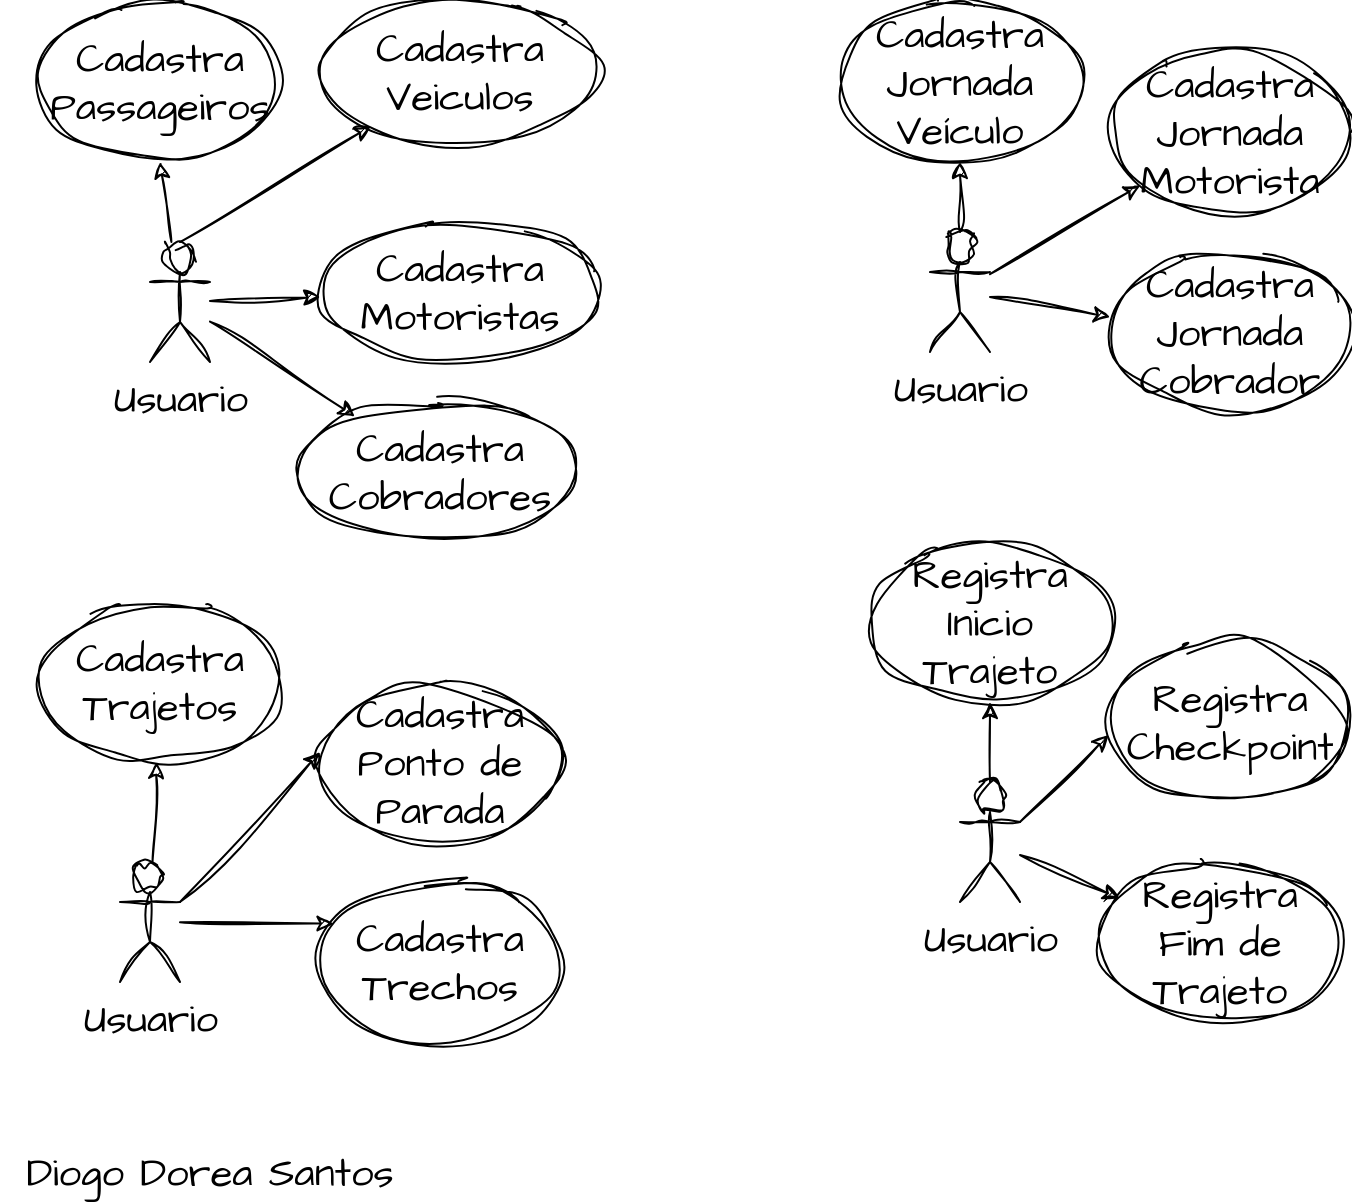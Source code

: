 <mxfile version="22.1.17" type="device">
  <diagram name="Página-1" id="oAkp8REEhYpMjFryhqJl">
    <mxGraphModel dx="1349" dy="630" grid="1" gridSize="10" guides="1" tooltips="1" connect="1" arrows="1" fold="1" page="1" pageScale="1" pageWidth="827" pageHeight="1169" math="0" shadow="0">
      <root>
        <mxCell id="0" />
        <mxCell id="1" parent="0" />
        <mxCell id="7E6fNlSnegTZEaFqMz3E-1" value="Usuario" style="shape=umlActor;verticalLabelPosition=bottom;verticalAlign=top;html=1;outlineConnect=0;sketch=1;hachureGap=4;jiggle=2;curveFitting=1;fontFamily=Architects Daughter;fontSource=https%3A%2F%2Ffonts.googleapis.com%2Fcss%3Ffamily%3DArchitects%2BDaughter;fontSize=20;" vertex="1" parent="1">
          <mxGeometry x="105" y="150" width="30" height="60" as="geometry" />
        </mxCell>
        <mxCell id="7E6fNlSnegTZEaFqMz3E-2" value="Usuario" style="shape=umlActor;verticalLabelPosition=bottom;verticalAlign=top;html=1;sketch=1;hachureGap=4;jiggle=2;curveFitting=1;fontFamily=Architects Daughter;fontSource=https%3A%2F%2Ffonts.googleapis.com%2Fcss%3Ffamily%3DArchitects%2BDaughter;fontSize=20;" vertex="1" parent="1">
          <mxGeometry x="90" y="460" width="30" height="60" as="geometry" />
        </mxCell>
        <mxCell id="7E6fNlSnegTZEaFqMz3E-9" value="Cadastra Veiculos" style="ellipse;whiteSpace=wrap;html=1;sketch=1;hachureGap=4;jiggle=2;curveFitting=1;fontFamily=Architects Daughter;fontSource=https%3A%2F%2Ffonts.googleapis.com%2Fcss%3Ffamily%3DArchitects%2BDaughter;fontSize=20;" vertex="1" parent="1">
          <mxGeometry x="190" y="30" width="140" height="70" as="geometry" />
        </mxCell>
        <mxCell id="7E6fNlSnegTZEaFqMz3E-10" value="Cadastra&lt;br&gt;Motoristas" style="ellipse;whiteSpace=wrap;html=1;sketch=1;hachureGap=4;jiggle=2;curveFitting=1;fontFamily=Architects Daughter;fontSource=https%3A%2F%2Ffonts.googleapis.com%2Fcss%3Ffamily%3DArchitects%2BDaughter;fontSize=20;" vertex="1" parent="1">
          <mxGeometry x="190" y="140" width="140" height="70" as="geometry" />
        </mxCell>
        <mxCell id="7E6fNlSnegTZEaFqMz3E-11" value="Cadastra&lt;br&gt;Cobradores" style="ellipse;whiteSpace=wrap;html=1;sketch=1;hachureGap=4;jiggle=2;curveFitting=1;fontFamily=Architects Daughter;fontSource=https%3A%2F%2Ffonts.googleapis.com%2Fcss%3Ffamily%3DArchitects%2BDaughter;fontSize=20;" vertex="1" parent="1">
          <mxGeometry x="180" y="230" width="140" height="70" as="geometry" />
        </mxCell>
        <mxCell id="7E6fNlSnegTZEaFqMz3E-12" value="Cadastra&lt;br&gt;Passageiros" style="ellipse;whiteSpace=wrap;html=1;sketch=1;hachureGap=4;jiggle=2;curveFitting=1;fontFamily=Architects Daughter;fontSource=https%3A%2F%2Ffonts.googleapis.com%2Fcss%3Ffamily%3DArchitects%2BDaughter;fontSize=20;" vertex="1" parent="1">
          <mxGeometry x="50" y="30" width="120" height="80" as="geometry" />
        </mxCell>
        <mxCell id="7E6fNlSnegTZEaFqMz3E-14" value="" style="endArrow=classic;html=1;rounded=0;sketch=1;hachureGap=4;jiggle=2;curveFitting=1;fontFamily=Architects Daughter;fontSource=https%3A%2F%2Ffonts.googleapis.com%2Fcss%3Ffamily%3DArchitects%2BDaughter;fontSize=16;" edge="1" parent="1" source="7E6fNlSnegTZEaFqMz3E-1" target="7E6fNlSnegTZEaFqMz3E-10">
          <mxGeometry relative="1" as="geometry">
            <mxPoint x="400" y="320" as="sourcePoint" />
            <mxPoint x="490" y="320" as="targetPoint" />
          </mxGeometry>
        </mxCell>
        <mxCell id="7E6fNlSnegTZEaFqMz3E-16" value="" style="endArrow=classic;html=1;rounded=0;sketch=1;hachureGap=4;jiggle=2;curveFitting=1;fontFamily=Architects Daughter;fontSource=https%3A%2F%2Ffonts.googleapis.com%2Fcss%3Ffamily%3DArchitects%2BDaughter;fontSize=16;" edge="1" parent="1" source="7E6fNlSnegTZEaFqMz3E-1" target="7E6fNlSnegTZEaFqMz3E-11">
          <mxGeometry width="50" height="50" relative="1" as="geometry">
            <mxPoint x="420" y="350" as="sourcePoint" />
            <mxPoint x="470" y="300" as="targetPoint" />
          </mxGeometry>
        </mxCell>
        <mxCell id="7E6fNlSnegTZEaFqMz3E-17" value="" style="endArrow=classic;html=1;rounded=0;sketch=1;hachureGap=4;jiggle=2;curveFitting=1;fontFamily=Architects Daughter;fontSource=https%3A%2F%2Ffonts.googleapis.com%2Fcss%3Ffamily%3DArchitects%2BDaughter;fontSize=16;entryX=0.5;entryY=1;entryDx=0;entryDy=0;" edge="1" parent="1" source="7E6fNlSnegTZEaFqMz3E-1" target="7E6fNlSnegTZEaFqMz3E-12">
          <mxGeometry width="50" height="50" relative="1" as="geometry">
            <mxPoint x="130" y="210" as="sourcePoint" />
            <mxPoint x="130" y="310" as="targetPoint" />
          </mxGeometry>
        </mxCell>
        <mxCell id="7E6fNlSnegTZEaFqMz3E-18" value="" style="endArrow=classic;html=1;rounded=0;sketch=1;hachureGap=4;jiggle=2;curveFitting=1;fontFamily=Architects Daughter;fontSource=https%3A%2F%2Ffonts.googleapis.com%2Fcss%3Ffamily%3DArchitects%2BDaughter;fontSize=16;exitX=0.5;exitY=0;exitDx=0;exitDy=0;exitPerimeter=0;" edge="1" parent="1" source="7E6fNlSnegTZEaFqMz3E-1" target="7E6fNlSnegTZEaFqMz3E-9">
          <mxGeometry relative="1" as="geometry">
            <mxPoint x="130" y="200" as="sourcePoint" />
            <mxPoint x="210" y="200" as="targetPoint" />
          </mxGeometry>
        </mxCell>
        <mxCell id="7E6fNlSnegTZEaFqMz3E-20" value="Cadastra&lt;br&gt;Ponto de Parada" style="ellipse;whiteSpace=wrap;html=1;sketch=1;hachureGap=4;jiggle=2;curveFitting=1;fontFamily=Architects Daughter;fontSource=https%3A%2F%2Ffonts.googleapis.com%2Fcss%3Ffamily%3DArchitects%2BDaughter;fontSize=20;" vertex="1" parent="1">
          <mxGeometry x="190" y="370" width="120" height="80" as="geometry" />
        </mxCell>
        <mxCell id="7E6fNlSnegTZEaFqMz3E-21" value="Cadastra Trechos" style="ellipse;whiteSpace=wrap;html=1;sketch=1;hachureGap=4;jiggle=2;curveFitting=1;fontFamily=Architects Daughter;fontSource=https%3A%2F%2Ffonts.googleapis.com%2Fcss%3Ffamily%3DArchitects%2BDaughter;fontSize=20;" vertex="1" parent="1">
          <mxGeometry x="190" y="470" width="120" height="80" as="geometry" />
        </mxCell>
        <mxCell id="7E6fNlSnegTZEaFqMz3E-22" value="Cadastra Trajetos" style="ellipse;whiteSpace=wrap;html=1;sketch=1;hachureGap=4;jiggle=2;curveFitting=1;fontFamily=Architects Daughter;fontSource=https%3A%2F%2Ffonts.googleapis.com%2Fcss%3Ffamily%3DArchitects%2BDaughter;fontSize=20;" vertex="1" parent="1">
          <mxGeometry x="50" y="330" width="120" height="80" as="geometry" />
        </mxCell>
        <mxCell id="7E6fNlSnegTZEaFqMz3E-23" value="" style="endArrow=classic;html=1;rounded=0;sketch=1;hachureGap=4;jiggle=2;curveFitting=1;fontFamily=Architects Daughter;fontSource=https%3A%2F%2Ffonts.googleapis.com%2Fcss%3Ffamily%3DArchitects%2BDaughter;fontSize=16;entryX=0.001;entryY=0.438;entryDx=0;entryDy=0;entryPerimeter=0;exitX=1;exitY=0.333;exitDx=0;exitDy=0;exitPerimeter=0;" edge="1" parent="1" source="7E6fNlSnegTZEaFqMz3E-2" target="7E6fNlSnegTZEaFqMz3E-20">
          <mxGeometry width="50" height="50" relative="1" as="geometry">
            <mxPoint x="145" y="210" as="sourcePoint" />
            <mxPoint x="217" y="257" as="targetPoint" />
          </mxGeometry>
        </mxCell>
        <mxCell id="7E6fNlSnegTZEaFqMz3E-24" value="" style="endArrow=classic;html=1;rounded=0;sketch=1;hachureGap=4;jiggle=2;curveFitting=1;fontFamily=Architects Daughter;fontSource=https%3A%2F%2Ffonts.googleapis.com%2Fcss%3Ffamily%3DArchitects%2BDaughter;fontSize=16;entryX=0.057;entryY=0.26;entryDx=0;entryDy=0;entryPerimeter=0;" edge="1" parent="1" source="7E6fNlSnegTZEaFqMz3E-2" target="7E6fNlSnegTZEaFqMz3E-21">
          <mxGeometry width="50" height="50" relative="1" as="geometry">
            <mxPoint x="160" y="450" as="sourcePoint" />
            <mxPoint x="210" y="415" as="targetPoint" />
          </mxGeometry>
        </mxCell>
        <mxCell id="7E6fNlSnegTZEaFqMz3E-25" value="" style="endArrow=classic;html=1;rounded=0;sketch=1;hachureGap=4;jiggle=2;curveFitting=1;fontFamily=Architects Daughter;fontSource=https%3A%2F%2Ffonts.googleapis.com%2Fcss%3Ffamily%3DArchitects%2BDaughter;fontSize=16;" edge="1" parent="1" source="7E6fNlSnegTZEaFqMz3E-2" target="7E6fNlSnegTZEaFqMz3E-22">
          <mxGeometry width="50" height="50" relative="1" as="geometry">
            <mxPoint x="130" y="457" as="sourcePoint" />
            <mxPoint x="240" y="511" as="targetPoint" />
          </mxGeometry>
        </mxCell>
        <mxCell id="7E6fNlSnegTZEaFqMz3E-26" value="Usuario" style="shape=umlActor;verticalLabelPosition=bottom;verticalAlign=top;html=1;outlineConnect=0;sketch=1;hachureGap=4;jiggle=2;curveFitting=1;fontFamily=Architects Daughter;fontSource=https%3A%2F%2Ffonts.googleapis.com%2Fcss%3Ffamily%3DArchitects%2BDaughter;fontSize=20;" vertex="1" parent="1">
          <mxGeometry x="495" y="145" width="30" height="60" as="geometry" />
        </mxCell>
        <mxCell id="7E6fNlSnegTZEaFqMz3E-27" value="Cadastra Jornada Motorista" style="ellipse;whiteSpace=wrap;html=1;sketch=1;hachureGap=4;jiggle=2;curveFitting=1;fontFamily=Architects Daughter;fontSource=https%3A%2F%2Ffonts.googleapis.com%2Fcss%3Ffamily%3DArchitects%2BDaughter;fontSize=20;" vertex="1" parent="1">
          <mxGeometry x="585" y="55" width="120" height="80" as="geometry" />
        </mxCell>
        <mxCell id="7E6fNlSnegTZEaFqMz3E-28" value="Cadastra Jornada Cobrador" style="ellipse;whiteSpace=wrap;html=1;sketch=1;hachureGap=4;jiggle=2;curveFitting=1;fontFamily=Architects Daughter;fontSource=https%3A%2F%2Ffonts.googleapis.com%2Fcss%3Ffamily%3DArchitects%2BDaughter;fontSize=20;" vertex="1" parent="1">
          <mxGeometry x="585" y="155" width="120" height="80" as="geometry" />
        </mxCell>
        <mxCell id="7E6fNlSnegTZEaFqMz3E-29" value="Cadastra Jornada Veículo" style="ellipse;whiteSpace=wrap;html=1;sketch=1;hachureGap=4;jiggle=2;curveFitting=1;fontFamily=Architects Daughter;fontSource=https%3A%2F%2Ffonts.googleapis.com%2Fcss%3Ffamily%3DArchitects%2BDaughter;fontSize=20;" vertex="1" parent="1">
          <mxGeometry x="450" y="30" width="120" height="80" as="geometry" />
        </mxCell>
        <mxCell id="7E6fNlSnegTZEaFqMz3E-30" value="" style="endArrow=classic;html=1;rounded=0;sketch=1;hachureGap=4;jiggle=2;curveFitting=1;fontFamily=Architects Daughter;fontSource=https%3A%2F%2Ffonts.googleapis.com%2Fcss%3Ffamily%3DArchitects%2BDaughter;fontSize=16;entryX=0.5;entryY=1;entryDx=0;entryDy=0;" edge="1" parent="1" source="7E6fNlSnegTZEaFqMz3E-26" target="7E6fNlSnegTZEaFqMz3E-29">
          <mxGeometry width="50" height="50" relative="1" as="geometry">
            <mxPoint x="535" y="-75" as="sourcePoint" />
            <mxPoint x="612" y="-74" as="targetPoint" />
          </mxGeometry>
        </mxCell>
        <mxCell id="7E6fNlSnegTZEaFqMz3E-31" value="" style="endArrow=classic;html=1;rounded=0;sketch=1;hachureGap=4;jiggle=2;curveFitting=1;fontFamily=Architects Daughter;fontSource=https%3A%2F%2Ffonts.googleapis.com%2Fcss%3Ffamily%3DArchitects%2BDaughter;fontSize=16;" edge="1" parent="1" source="7E6fNlSnegTZEaFqMz3E-26" target="7E6fNlSnegTZEaFqMz3E-27">
          <mxGeometry width="50" height="50" relative="1" as="geometry">
            <mxPoint x="520" y="155" as="sourcePoint" />
            <mxPoint x="520" y="120" as="targetPoint" />
          </mxGeometry>
        </mxCell>
        <mxCell id="7E6fNlSnegTZEaFqMz3E-32" value="" style="endArrow=classic;html=1;rounded=0;sketch=1;hachureGap=4;jiggle=2;curveFitting=1;fontFamily=Architects Daughter;fontSource=https%3A%2F%2Ffonts.googleapis.com%2Fcss%3Ffamily%3DArchitects%2BDaughter;fontSize=16;entryX=0.001;entryY=0.406;entryDx=0;entryDy=0;entryPerimeter=0;" edge="1" parent="1" source="7E6fNlSnegTZEaFqMz3E-26" target="7E6fNlSnegTZEaFqMz3E-28">
          <mxGeometry width="50" height="50" relative="1" as="geometry">
            <mxPoint x="535" y="176" as="sourcePoint" />
            <mxPoint x="610" y="132" as="targetPoint" />
          </mxGeometry>
        </mxCell>
        <mxCell id="7E6fNlSnegTZEaFqMz3E-35" value="Usuario" style="shape=umlActor;verticalLabelPosition=bottom;verticalAlign=top;html=1;outlineConnect=0;sketch=1;hachureGap=4;jiggle=2;curveFitting=1;fontFamily=Architects Daughter;fontSource=https%3A%2F%2Ffonts.googleapis.com%2Fcss%3Ffamily%3DArchitects%2BDaughter;fontSize=20;" vertex="1" parent="1">
          <mxGeometry x="510" y="420" width="30" height="60" as="geometry" />
        </mxCell>
        <mxCell id="7E6fNlSnegTZEaFqMz3E-36" value="Registra Inicio Trajeto" style="ellipse;whiteSpace=wrap;html=1;sketch=1;hachureGap=4;jiggle=2;curveFitting=1;fontFamily=Architects Daughter;fontSource=https%3A%2F%2Ffonts.googleapis.com%2Fcss%3Ffamily%3DArchitects%2BDaughter;fontSize=20;" vertex="1" parent="1">
          <mxGeometry x="465" y="300" width="120" height="80" as="geometry" />
        </mxCell>
        <mxCell id="7E6fNlSnegTZEaFqMz3E-37" value="Registra Checkpoint" style="ellipse;whiteSpace=wrap;html=1;sketch=1;hachureGap=4;jiggle=2;curveFitting=1;fontFamily=Architects Daughter;fontSource=https%3A%2F%2Ffonts.googleapis.com%2Fcss%3Ffamily%3DArchitects%2BDaughter;fontSize=20;" vertex="1" parent="1">
          <mxGeometry x="585" y="350" width="120" height="80" as="geometry" />
        </mxCell>
        <mxCell id="7E6fNlSnegTZEaFqMz3E-38" value="Registra Fim de Trajeto" style="ellipse;whiteSpace=wrap;html=1;sketch=1;hachureGap=4;jiggle=2;curveFitting=1;fontFamily=Architects Daughter;fontSource=https%3A%2F%2Ffonts.googleapis.com%2Fcss%3Ffamily%3DArchitects%2BDaughter;fontSize=20;" vertex="1" parent="1">
          <mxGeometry x="580" y="460" width="120" height="80" as="geometry" />
        </mxCell>
        <mxCell id="7E6fNlSnegTZEaFqMz3E-39" value="" style="endArrow=classic;html=1;rounded=0;sketch=1;hachureGap=4;jiggle=2;curveFitting=1;fontFamily=Architects Daughter;fontSource=https%3A%2F%2Ffonts.googleapis.com%2Fcss%3Ffamily%3DArchitects%2BDaughter;fontSize=16;entryX=0.5;entryY=1;entryDx=0;entryDy=0;exitX=0.5;exitY=0;exitDx=0;exitDy=0;exitPerimeter=0;" edge="1" parent="1" source="7E6fNlSnegTZEaFqMz3E-35" target="7E6fNlSnegTZEaFqMz3E-36">
          <mxGeometry width="50" height="50" relative="1" as="geometry">
            <mxPoint x="535" y="187" as="sourcePoint" />
            <mxPoint x="595" y="197" as="targetPoint" />
          </mxGeometry>
        </mxCell>
        <mxCell id="7E6fNlSnegTZEaFqMz3E-40" value="" style="endArrow=classic;html=1;rounded=0;sketch=1;hachureGap=4;jiggle=2;curveFitting=1;fontFamily=Architects Daughter;fontSource=https%3A%2F%2Ffonts.googleapis.com%2Fcss%3Ffamily%3DArchitects%2BDaughter;fontSize=16;entryX=-0.006;entryY=0.583;entryDx=0;entryDy=0;exitX=1;exitY=0.333;exitDx=0;exitDy=0;exitPerimeter=0;entryPerimeter=0;" edge="1" parent="1" source="7E6fNlSnegTZEaFqMz3E-35" target="7E6fNlSnegTZEaFqMz3E-37">
          <mxGeometry width="50" height="50" relative="1" as="geometry">
            <mxPoint x="520" y="430" as="sourcePoint" />
            <mxPoint x="535" y="390" as="targetPoint" />
          </mxGeometry>
        </mxCell>
        <mxCell id="7E6fNlSnegTZEaFqMz3E-41" value="" style="endArrow=classic;html=1;rounded=0;sketch=1;hachureGap=4;jiggle=2;curveFitting=1;fontFamily=Architects Daughter;fontSource=https%3A%2F%2Ffonts.googleapis.com%2Fcss%3Ffamily%3DArchitects%2BDaughter;fontSize=16;" edge="1" parent="1" source="7E6fNlSnegTZEaFqMz3E-35" target="7E6fNlSnegTZEaFqMz3E-38">
          <mxGeometry width="50" height="50" relative="1" as="geometry">
            <mxPoint x="535" y="450" as="sourcePoint" />
            <mxPoint x="594" y="407" as="targetPoint" />
          </mxGeometry>
        </mxCell>
        <mxCell id="7E6fNlSnegTZEaFqMz3E-42" value="Diogo Dorea Santos" style="text;html=1;strokeColor=none;fillColor=none;align=center;verticalAlign=middle;whiteSpace=wrap;rounded=0;fontSize=20;fontFamily=Architects Daughter;" vertex="1" parent="1">
          <mxGeometry x="30" y="600" width="210" height="30" as="geometry" />
        </mxCell>
      </root>
    </mxGraphModel>
  </diagram>
</mxfile>
